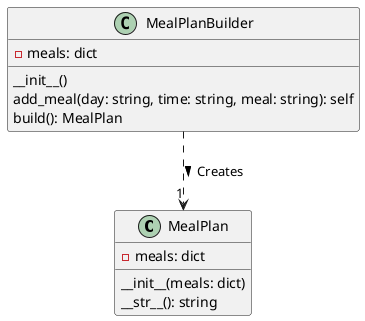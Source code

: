 @startuml
class MealPlan {
  -meals: dict
  __init__(meals: dict)
  __str__(): string
}

class MealPlanBuilder {
  -meals: dict
  __init__()
  add_meal(day: string, time: string, meal: string): self
  build(): MealPlan
}

MealPlanBuilder ..> "1" MealPlan : Creates >
@enduml